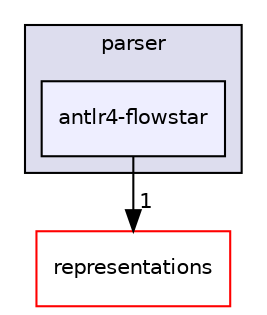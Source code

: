digraph "/home/travis/build/hypro/hypro/src/hypro/parser/antlr4-flowstar" {
  compound=true
  node [ fontsize="10", fontname="Helvetica"];
  edge [ labelfontsize="10", labelfontname="Helvetica"];
  subgraph clusterdir_2c8758a5fdbf28946c502b471e14bb83 {
    graph [ bgcolor="#ddddee", pencolor="black", label="parser" fontname="Helvetica", fontsize="10", URL="dir_2c8758a5fdbf28946c502b471e14bb83.html"]
  dir_d21d851d43d9af6e0004f77727cc1ce2 [shape=box, label="antlr4-flowstar", style="filled", fillcolor="#eeeeff", pencolor="black", URL="dir_d21d851d43d9af6e0004f77727cc1ce2.html"];
  }
  dir_7fa927d8fbf9dfbeef69af27f63bc81b [shape=box label="representations" fillcolor="white" style="filled" color="red" URL="dir_7fa927d8fbf9dfbeef69af27f63bc81b.html"];
  dir_d21d851d43d9af6e0004f77727cc1ce2->dir_7fa927d8fbf9dfbeef69af27f63bc81b [headlabel="1", labeldistance=1.5 headhref="dir_000032_000015.html"];
}
